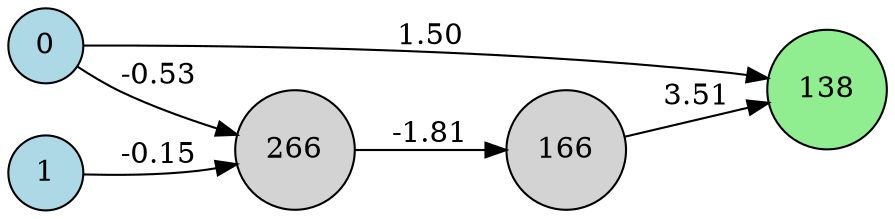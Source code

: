 digraph neat {
  rankdir=LR;
  node [shape=circle];
  node0 [label="0", style=filled, fillcolor=lightblue];
  node1 [label="1", style=filled, fillcolor=lightblue];
  node138 [label="138", style=filled, fillcolor=lightgreen];
  node166 [label="166", style=filled, fillcolor=lightgray];
  node266 [label="266", style=filled, fillcolor=lightgray];
  node0 -> node138 [label="1.50"];
  node166 -> node138 [label="3.51"];
  node1 -> node266 [label="-0.15"];
  node266 -> node166 [label="-1.81"];
  node0 -> node266 [label="-0.53"];
}
